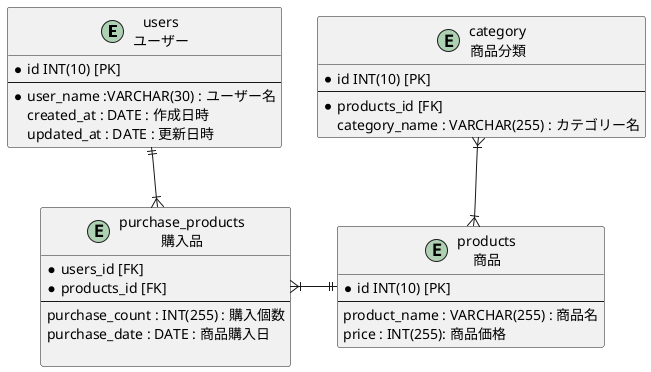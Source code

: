 @startuml ER
entity users as "users\nユーザー" {
  *id INT(10) [PK]
  --
  * user_name :VARCHAR(30) : ユーザー名
  created_at : DATE : 作成日時
  updated_at : DATE : 更新日時
}

entity purchase_products as "purchase_products\n購入品" {
  *users_id [FK]
  *products_id [FK]
  --
  purchase_count : INT(255) : 購入個数
  purchase_date : DATE : 商品購入日

}

entity products as "products\n商品" {
  *id INT(10) [PK]
  --
  product_name : VARCHAR(255) : 商品名
  price : INT(255): 商品価格
}

entity category as "category\n商品分類" {
  *id INT(10) [PK]
  --
  *products_id [FK]
  category_name : VARCHAR(255) : カテゴリー名
}

purchase_products}|-u-||users
purchase_products}|-r-||products
category }|--|{ products
@enduml